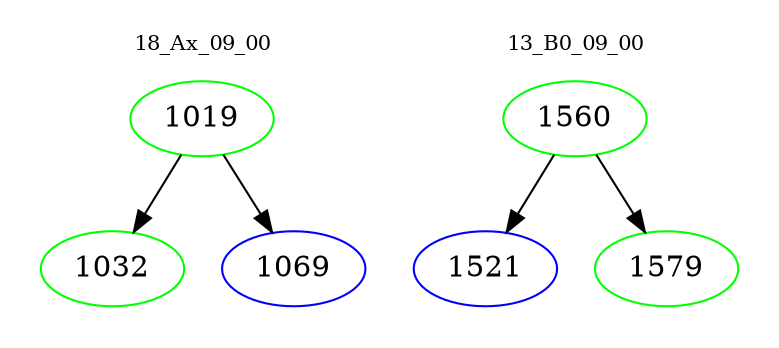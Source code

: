 digraph{
subgraph cluster_0 {
color = white
label = "18_Ax_09_00";
fontsize=10;
T0_1019 [label="1019", color="green"]
T0_1019 -> T0_1032 [color="black"]
T0_1032 [label="1032", color="green"]
T0_1019 -> T0_1069 [color="black"]
T0_1069 [label="1069", color="blue"]
}
subgraph cluster_1 {
color = white
label = "13_B0_09_00";
fontsize=10;
T1_1560 [label="1560", color="green"]
T1_1560 -> T1_1521 [color="black"]
T1_1521 [label="1521", color="blue"]
T1_1560 -> T1_1579 [color="black"]
T1_1579 [label="1579", color="green"]
}
}
